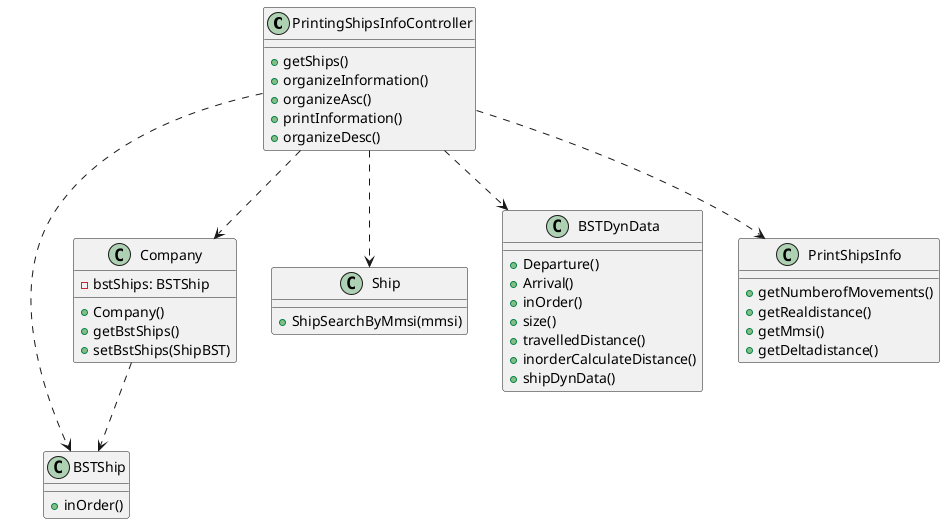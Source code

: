 @startuml
PrintingShipsInfoController ..>BSTShip
PrintingShipsInfoController ..>Company
PrintingShipsInfoController ..>Ship
PrintingShipsInfoController ..>BSTDynData
PrintingShipsInfoController ..>PrintShipsInfo

PrintingShipsInfoController : +getShips()
PrintingShipsInfoController : +organizeInformation()
PrintingShipsInfoController : +organizeAsc()
PrintingShipsInfoController : +printInformation()
PrintingShipsInfoController : +organizeDesc()

Company : -bstShips: BSTShip
Company : +Company()
Company : +getBstShips()
Company : +setBstShips(ShipBST)

Company ..>BSTShip

BSTDynData : +Departure()
BSTDynData : +Arrival()
BSTDynData : +inOrder()
BSTDynData : +size()
BSTDynData : +travelledDistance()
BSTDynData : +inorderCalculateDistance()
BSTDynData : +shipDynData()

BSTShip : +inOrder()

PrintShipsInfo : +getNumberofMovements()
PrintShipsInfo : +getRealdistance()
PrintShipsInfo : +getMmsi()
PrintShipsInfo : +getDeltadistance()

Ship : +ShipSearchByMmsi(mmsi)
@enduml